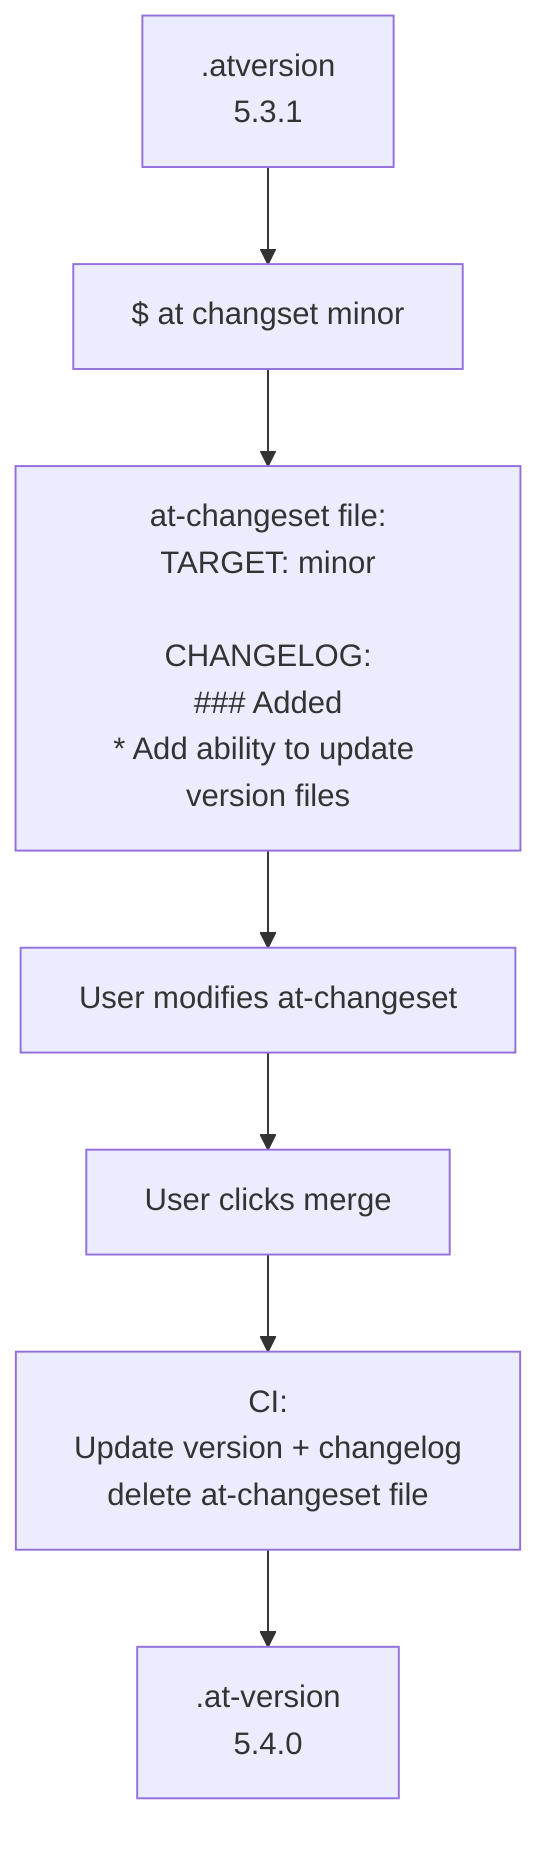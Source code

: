 graph TD
    A[.atversion<br>5.3.1]
    B["$ at changset minor <br>"]
    D["at-changeset file:<br>TARGET: minor<br><br>CHANGELOG:<br>### Added<br>* Add ability to update version files"]
    E[User modifies at-changeset]
    F[User clicks merge]
    G[CI:<br>Update version + changelog<br>delete at-changeset file]
    H[.at-version<br>5.4.0]

    A --> B
    B --> D
    D --> E
    E --> F
    F --> G
    G --> H